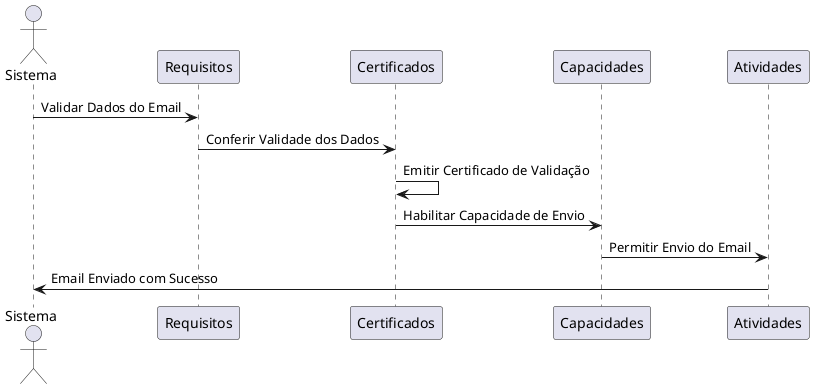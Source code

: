 @startuml
actor Sistema
participant "Requisitos" as Requisitos
participant "Certificados" as Certificados
participant "Capacidades" as Capacidades
participant "Atividades" as Atividades

Sistema -> Requisitos: Validar Dados do Email
Requisitos -> Certificados: Conferir Validade dos Dados
Certificados -> Certificados: Emitir Certificado de Validação
Certificados -> Capacidades: Habilitar Capacidade de Envio
Capacidades -> Atividades: Permitir Envio do Email
Atividades -> Sistema: Email Enviado com Sucesso
@enduml
